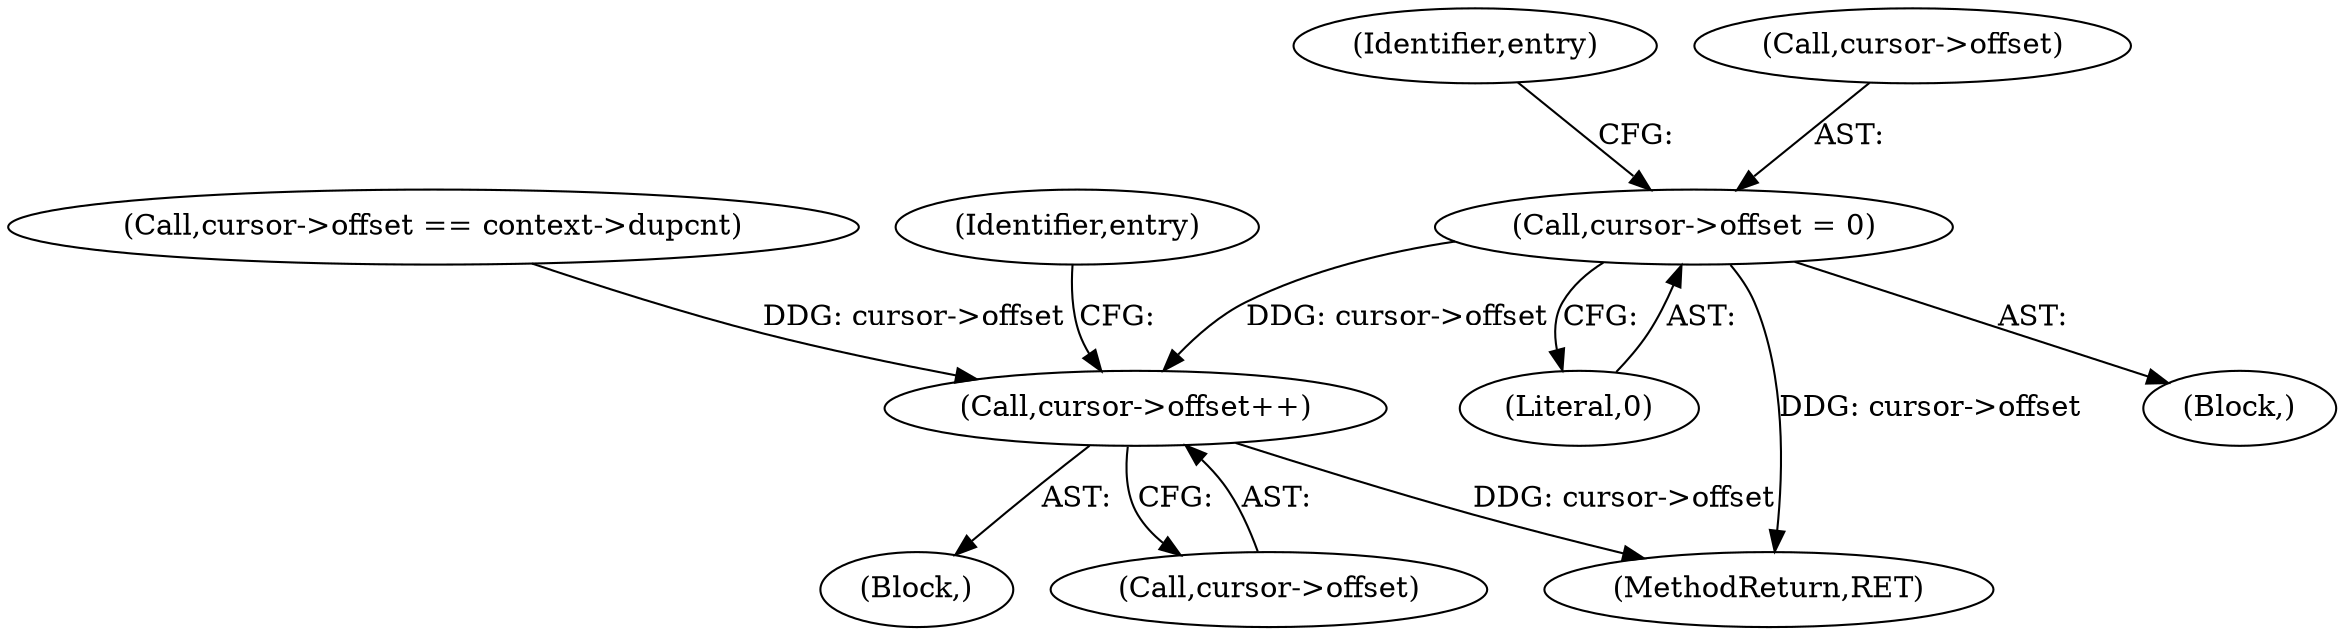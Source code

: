 digraph "0_linux_2e83b79b2d6c78bf1b4aa227938a214dcbddc83f@pointer" {
"1000282" [label="(Call,cursor->offset = 0)"];
"1000487" [label="(Call,cursor->offset++)"];
"1000263" [label="(Block,)"];
"1000487" [label="(Call,cursor->offset++)"];
"1000187" [label="(Call,cursor->offset == context->dupcnt)"];
"1000290" [label="(Identifier,entry)"];
"1000283" [label="(Call,cursor->offset)"];
"1000488" [label="(Call,cursor->offset)"];
"1000260" [label="(Identifier,entry)"];
"1000286" [label="(Literal,0)"];
"1000495" [label="(MethodReturn,RET)"];
"1000282" [label="(Call,cursor->offset = 0)"];
"1000273" [label="(Block,)"];
"1000282" -> "1000273"  [label="AST: "];
"1000282" -> "1000286"  [label="CFG: "];
"1000283" -> "1000282"  [label="AST: "];
"1000286" -> "1000282"  [label="AST: "];
"1000290" -> "1000282"  [label="CFG: "];
"1000282" -> "1000495"  [label="DDG: cursor->offset"];
"1000282" -> "1000487"  [label="DDG: cursor->offset"];
"1000487" -> "1000263"  [label="AST: "];
"1000487" -> "1000488"  [label="CFG: "];
"1000488" -> "1000487"  [label="AST: "];
"1000260" -> "1000487"  [label="CFG: "];
"1000487" -> "1000495"  [label="DDG: cursor->offset"];
"1000187" -> "1000487"  [label="DDG: cursor->offset"];
}
